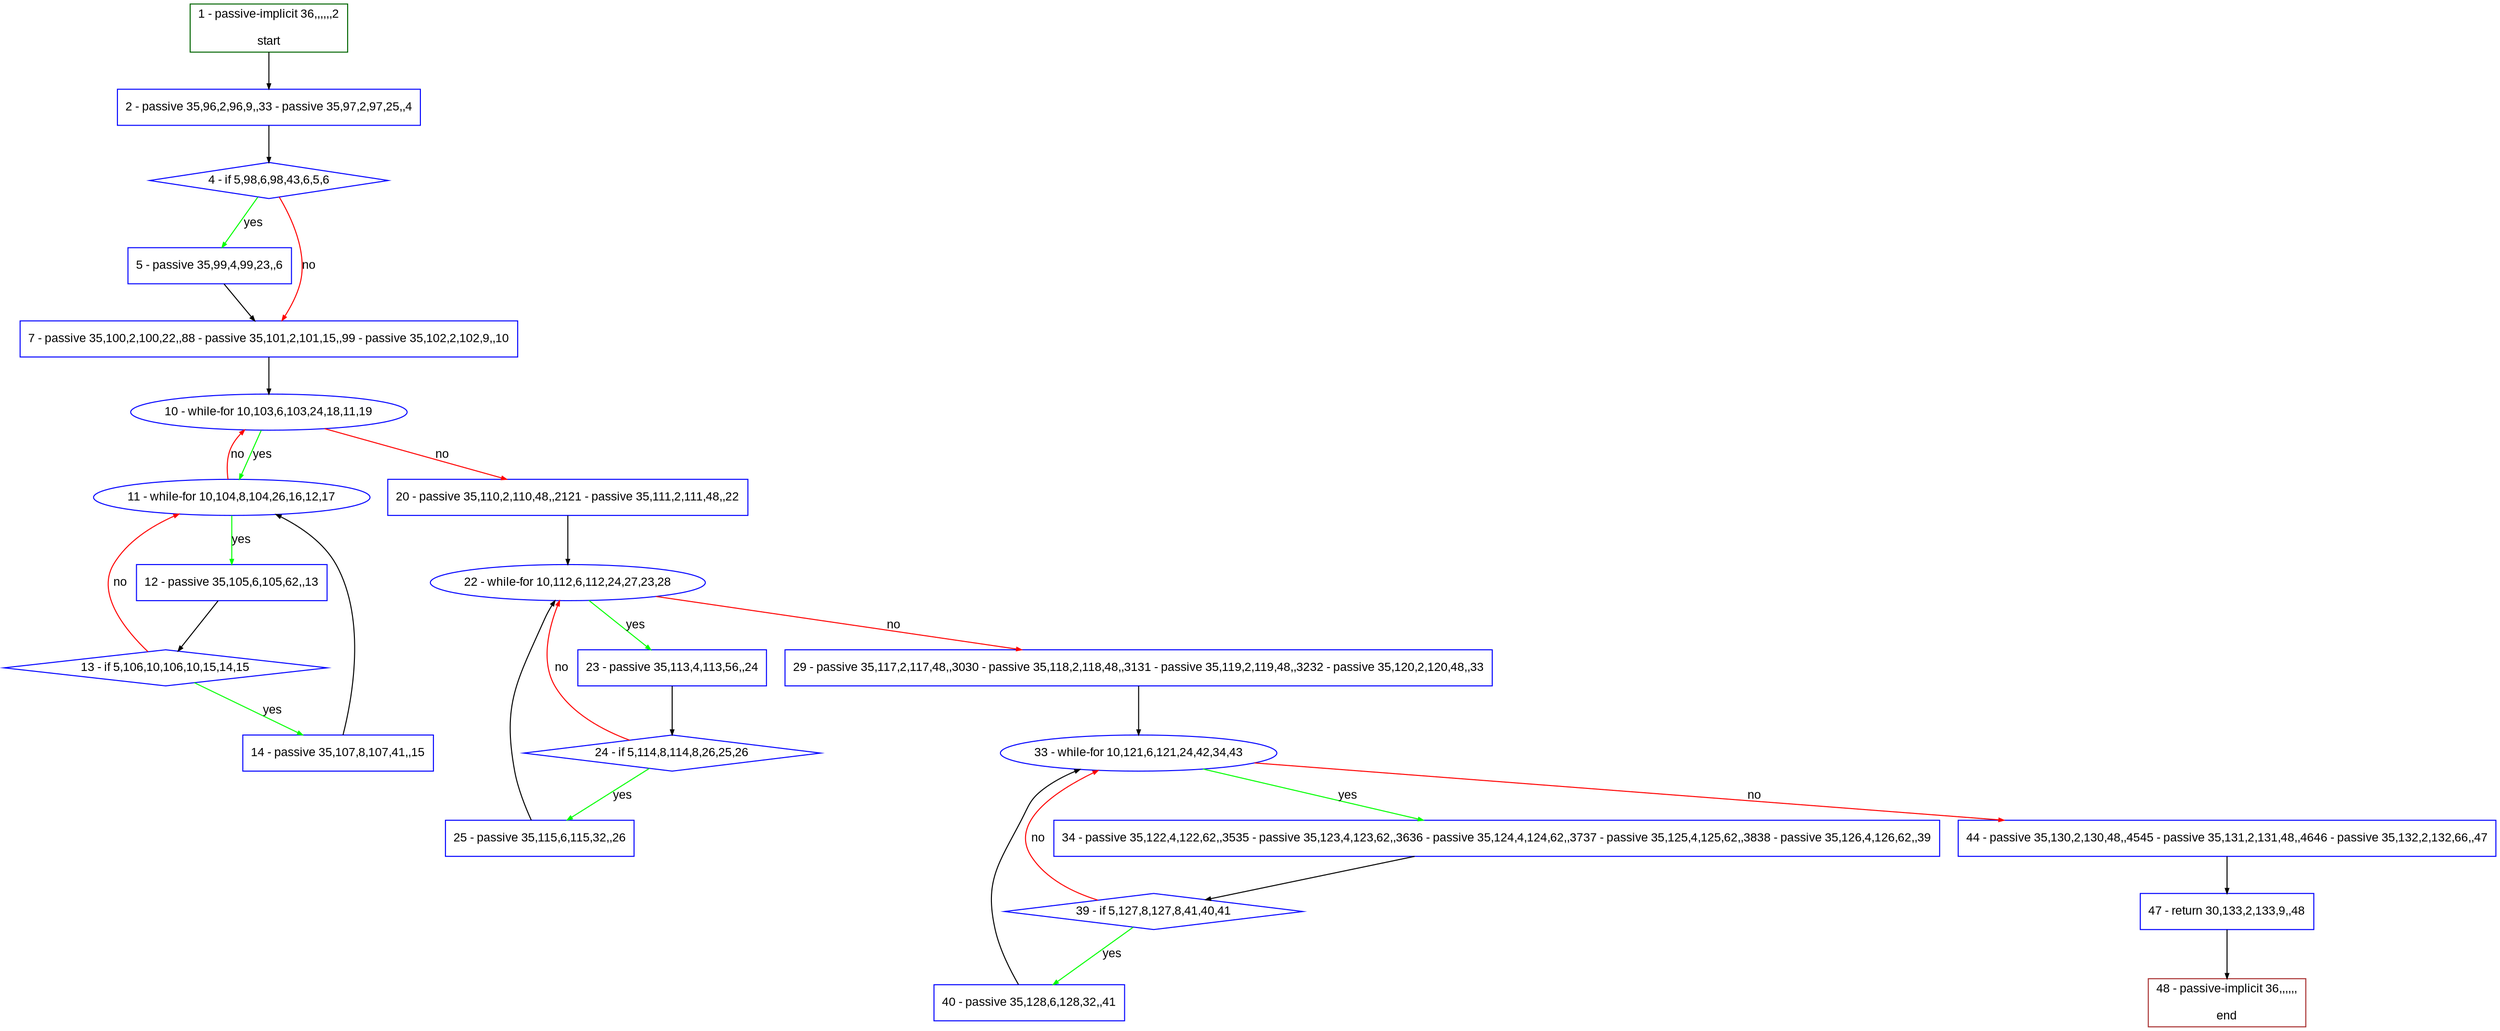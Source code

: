 digraph "" {
  graph [pack="true", label="", fontsize="12", packmode="clust", fontname="Arial", fillcolor="#FFFFCC", bgcolor="white", style="rounded,filled", compound="true"];
  node [node_initialized="no", label="", color="grey", fontsize="12", fillcolor="white", fontname="Arial", style="filled", shape="rectangle", compound="true", fixedsize="false"];
  edge [fontcolor="black", arrowhead="normal", arrowtail="none", arrowsize="0.5", ltail="", label="", color="black", fontsize="12", lhead="", fontname="Arial", dir="forward", compound="true"];
  __N1 [label="2 - passive 35,96,2,96,9,,33 - passive 35,97,2,97,25,,4", color="#0000ff", fillcolor="#ffffff", style="filled", shape="box"];
  __N2 [label="1 - passive-implicit 36,,,,,,2\n\nstart", color="#006400", fillcolor="#ffffff", style="filled", shape="box"];
  __N3 [label="4 - if 5,98,6,98,43,6,5,6", color="#0000ff", fillcolor="#ffffff", style="filled", shape="diamond"];
  __N4 [label="5 - passive 35,99,4,99,23,,6", color="#0000ff", fillcolor="#ffffff", style="filled", shape="box"];
  __N5 [label="7 - passive 35,100,2,100,22,,88 - passive 35,101,2,101,15,,99 - passive 35,102,2,102,9,,10", color="#0000ff", fillcolor="#ffffff", style="filled", shape="box"];
  __N6 [label="10 - while-for 10,103,6,103,24,18,11,19", color="#0000ff", fillcolor="#ffffff", style="filled", shape="oval"];
  __N7 [label="11 - while-for 10,104,8,104,26,16,12,17", color="#0000ff", fillcolor="#ffffff", style="filled", shape="oval"];
  __N8 [label="20 - passive 35,110,2,110,48,,2121 - passive 35,111,2,111,48,,22", color="#0000ff", fillcolor="#ffffff", style="filled", shape="box"];
  __N9 [label="12 - passive 35,105,6,105,62,,13", color="#0000ff", fillcolor="#ffffff", style="filled", shape="box"];
  __N10 [label="13 - if 5,106,10,106,10,15,14,15", color="#0000ff", fillcolor="#ffffff", style="filled", shape="diamond"];
  __N11 [label="14 - passive 35,107,8,107,41,,15", color="#0000ff", fillcolor="#ffffff", style="filled", shape="box"];
  __N12 [label="22 - while-for 10,112,6,112,24,27,23,28", color="#0000ff", fillcolor="#ffffff", style="filled", shape="oval"];
  __N13 [label="23 - passive 35,113,4,113,56,,24", color="#0000ff", fillcolor="#ffffff", style="filled", shape="box"];
  __N14 [label="29 - passive 35,117,2,117,48,,3030 - passive 35,118,2,118,48,,3131 - passive 35,119,2,119,48,,3232 - passive 35,120,2,120,48,,33", color="#0000ff", fillcolor="#ffffff", style="filled", shape="box"];
  __N15 [label="24 - if 5,114,8,114,8,26,25,26", color="#0000ff", fillcolor="#ffffff", style="filled", shape="diamond"];
  __N16 [label="25 - passive 35,115,6,115,32,,26", color="#0000ff", fillcolor="#ffffff", style="filled", shape="box"];
  __N17 [label="33 - while-for 10,121,6,121,24,42,34,43", color="#0000ff", fillcolor="#ffffff", style="filled", shape="oval"];
  __N18 [label="34 - passive 35,122,4,122,62,,3535 - passive 35,123,4,123,62,,3636 - passive 35,124,4,124,62,,3737 - passive 35,125,4,125,62,,3838 - passive 35,126,4,126,62,,39", color="#0000ff", fillcolor="#ffffff", style="filled", shape="box"];
  __N19 [label="44 - passive 35,130,2,130,48,,4545 - passive 35,131,2,131,48,,4646 - passive 35,132,2,132,66,,47", color="#0000ff", fillcolor="#ffffff", style="filled", shape="box"];
  __N20 [label="39 - if 5,127,8,127,8,41,40,41", color="#0000ff", fillcolor="#ffffff", style="filled", shape="diamond"];
  __N21 [label="40 - passive 35,128,6,128,32,,41", color="#0000ff", fillcolor="#ffffff", style="filled", shape="box"];
  __N22 [label="47 - return 30,133,2,133,9,,48", color="#0000ff", fillcolor="#ffffff", style="filled", shape="box"];
  __N23 [label="48 - passive-implicit 36,,,,,,\n\nend", color="#a52a2a", fillcolor="#ffffff", style="filled", shape="box"];
  __N2 -> __N1 [arrowhead="normal", arrowtail="none", color="#000000", label="", dir="forward"];
  __N1 -> __N3 [arrowhead="normal", arrowtail="none", color="#000000", label="", dir="forward"];
  __N3 -> __N4 [arrowhead="normal", arrowtail="none", color="#00ff00", label="yes", dir="forward"];
  __N3 -> __N5 [arrowhead="normal", arrowtail="none", color="#ff0000", label="no", dir="forward"];
  __N4 -> __N5 [arrowhead="normal", arrowtail="none", color="#000000", label="", dir="forward"];
  __N5 -> __N6 [arrowhead="normal", arrowtail="none", color="#000000", label="", dir="forward"];
  __N6 -> __N7 [arrowhead="normal", arrowtail="none", color="#00ff00", label="yes", dir="forward"];
  __N7 -> __N6 [arrowhead="normal", arrowtail="none", color="#ff0000", label="no", dir="forward"];
  __N6 -> __N8 [arrowhead="normal", arrowtail="none", color="#ff0000", label="no", dir="forward"];
  __N7 -> __N9 [arrowhead="normal", arrowtail="none", color="#00ff00", label="yes", dir="forward"];
  __N9 -> __N10 [arrowhead="normal", arrowtail="none", color="#000000", label="", dir="forward"];
  __N10 -> __N7 [arrowhead="normal", arrowtail="none", color="#ff0000", label="no", dir="forward"];
  __N10 -> __N11 [arrowhead="normal", arrowtail="none", color="#00ff00", label="yes", dir="forward"];
  __N11 -> __N7 [arrowhead="normal", arrowtail="none", color="#000000", label="", dir="forward"];
  __N8 -> __N12 [arrowhead="normal", arrowtail="none", color="#000000", label="", dir="forward"];
  __N12 -> __N13 [arrowhead="normal", arrowtail="none", color="#00ff00", label="yes", dir="forward"];
  __N12 -> __N14 [arrowhead="normal", arrowtail="none", color="#ff0000", label="no", dir="forward"];
  __N13 -> __N15 [arrowhead="normal", arrowtail="none", color="#000000", label="", dir="forward"];
  __N15 -> __N12 [arrowhead="normal", arrowtail="none", color="#ff0000", label="no", dir="forward"];
  __N15 -> __N16 [arrowhead="normal", arrowtail="none", color="#00ff00", label="yes", dir="forward"];
  __N16 -> __N12 [arrowhead="normal", arrowtail="none", color="#000000", label="", dir="forward"];
  __N14 -> __N17 [arrowhead="normal", arrowtail="none", color="#000000", label="", dir="forward"];
  __N17 -> __N18 [arrowhead="normal", arrowtail="none", color="#00ff00", label="yes", dir="forward"];
  __N17 -> __N19 [arrowhead="normal", arrowtail="none", color="#ff0000", label="no", dir="forward"];
  __N18 -> __N20 [arrowhead="normal", arrowtail="none", color="#000000", label="", dir="forward"];
  __N20 -> __N17 [arrowhead="normal", arrowtail="none", color="#ff0000", label="no", dir="forward"];
  __N20 -> __N21 [arrowhead="normal", arrowtail="none", color="#00ff00", label="yes", dir="forward"];
  __N21 -> __N17 [arrowhead="normal", arrowtail="none", color="#000000", label="", dir="forward"];
  __N19 -> __N22 [arrowhead="normal", arrowtail="none", color="#000000", label="", dir="forward"];
  __N22 -> __N23 [arrowhead="normal", arrowtail="none", color="#000000", label="", dir="forward"];
}
